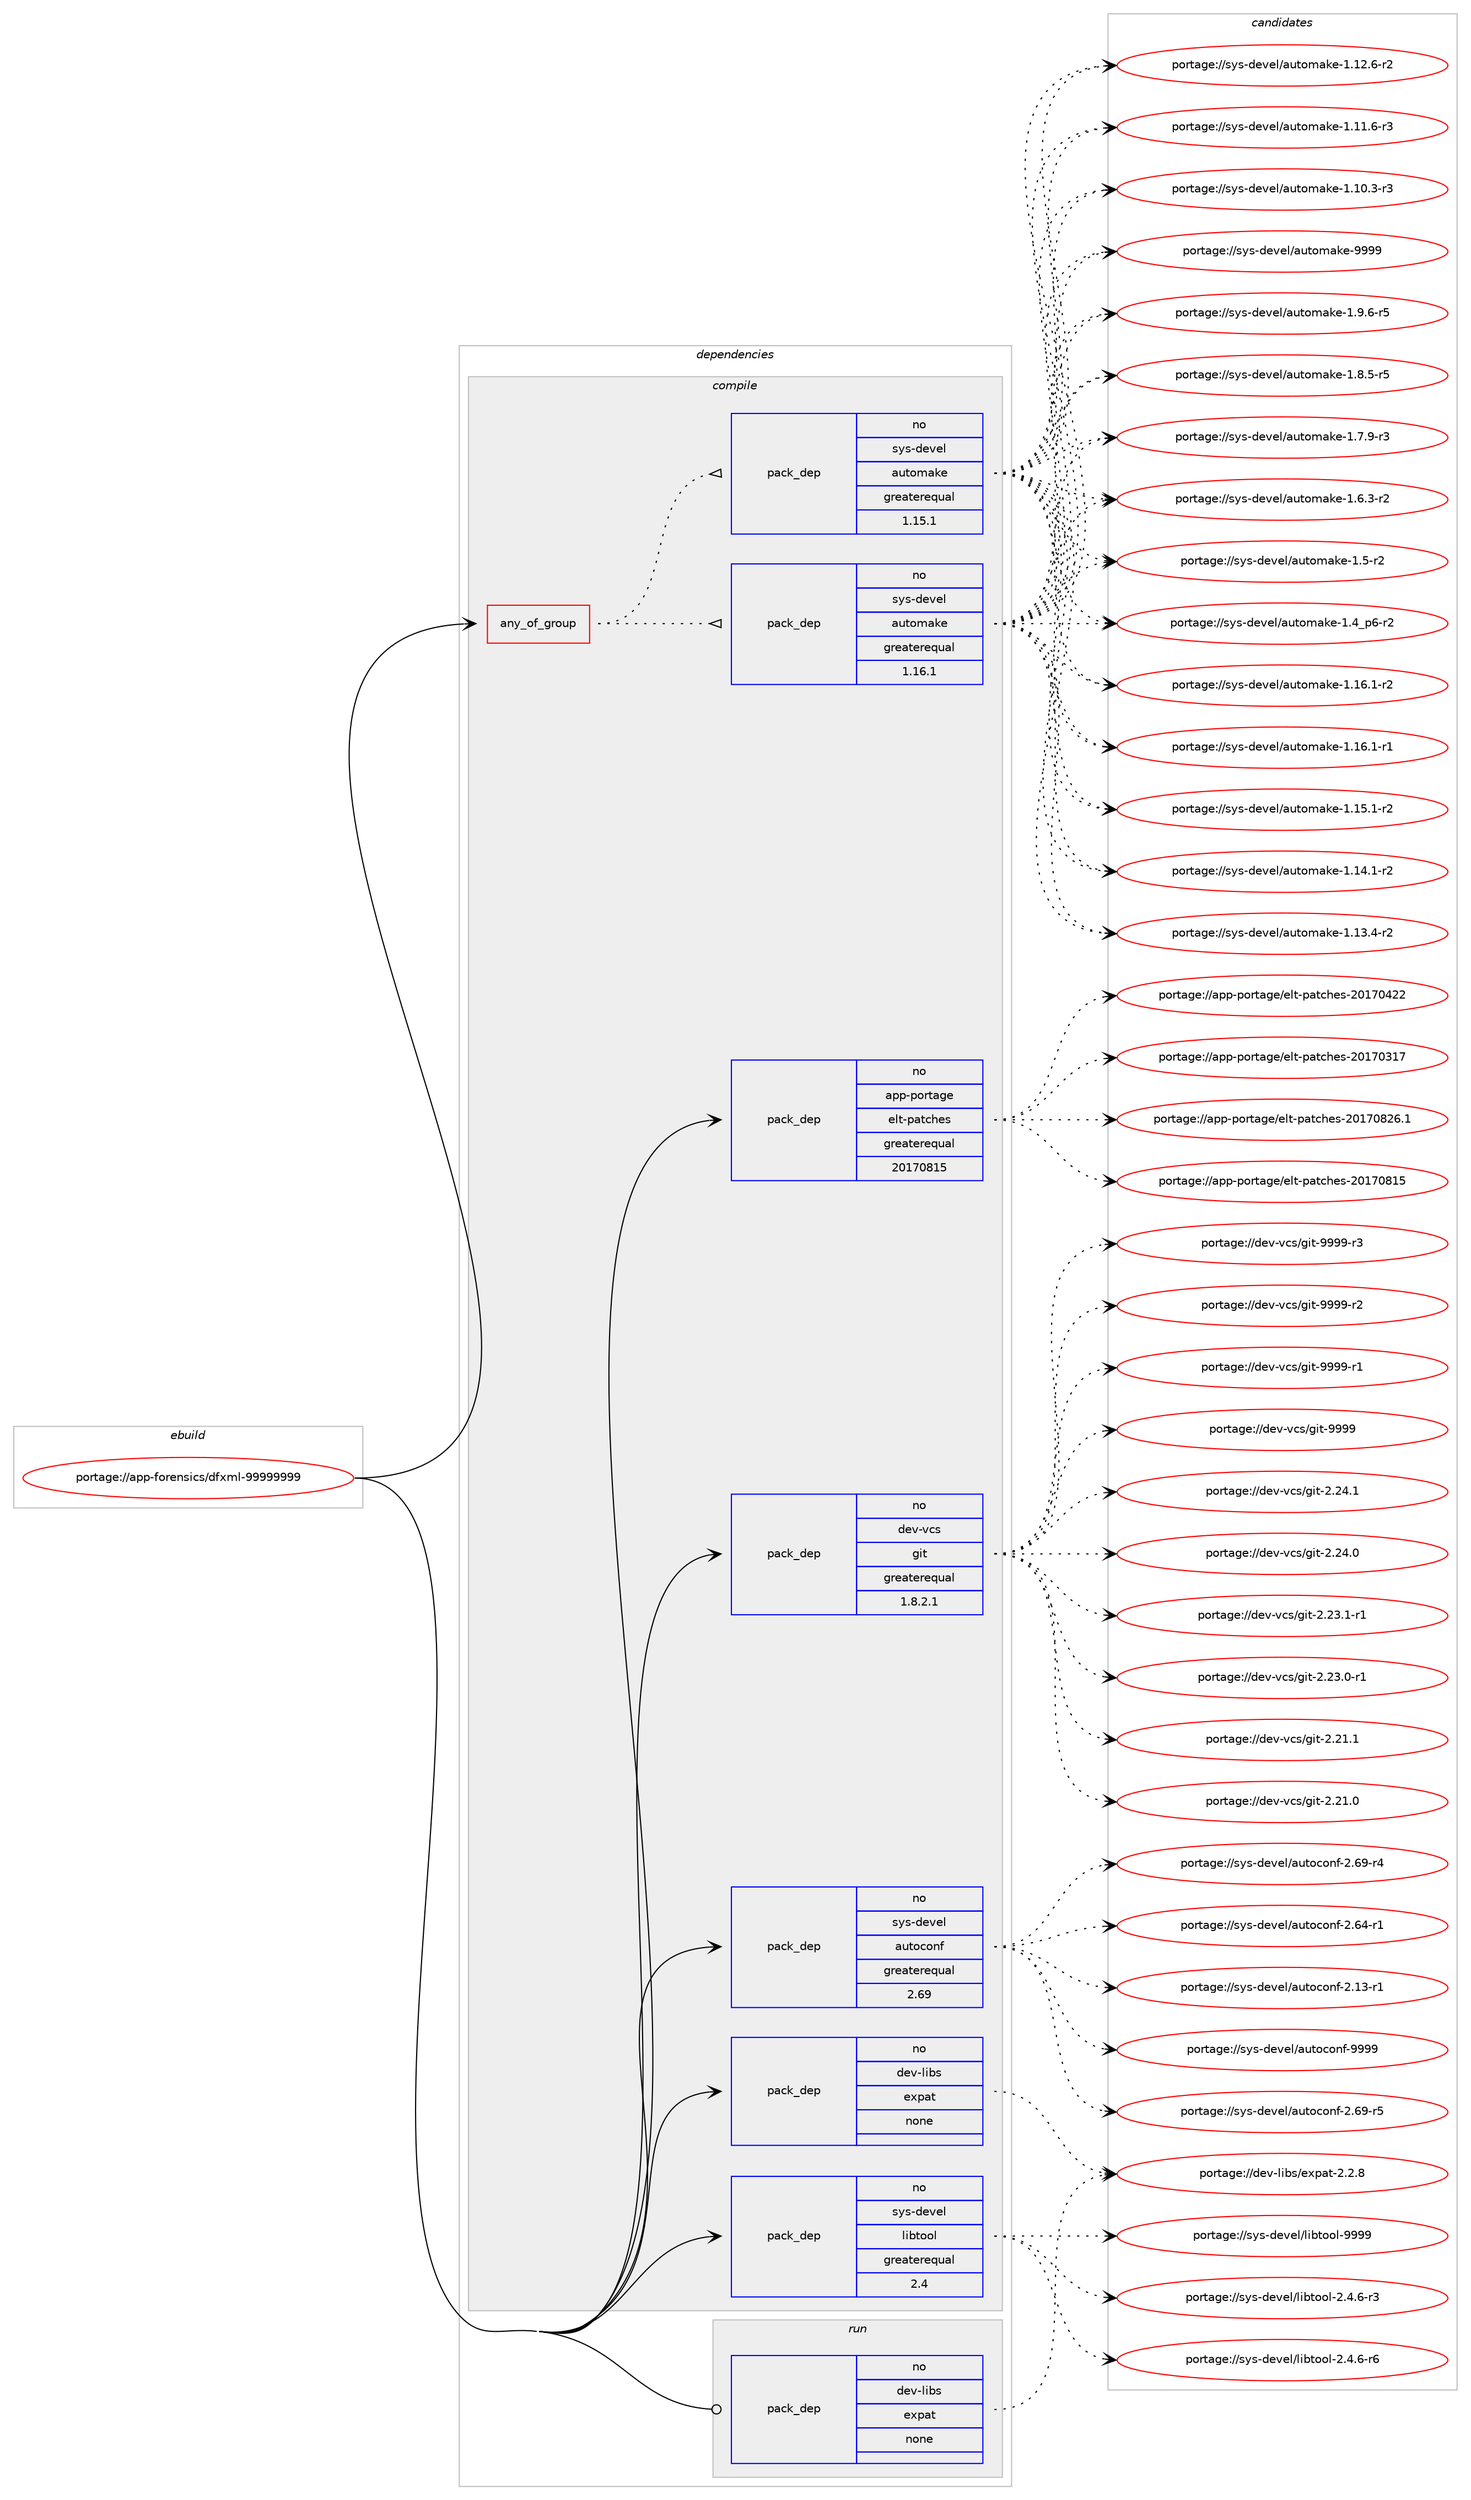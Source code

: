 digraph prolog {

# *************
# Graph options
# *************

newrank=true;
concentrate=true;
compound=true;
graph [rankdir=LR,fontname=Helvetica,fontsize=10,ranksep=1.5];#, ranksep=2.5, nodesep=0.2];
edge  [arrowhead=vee];
node  [fontname=Helvetica,fontsize=10];

# **********
# The ebuild
# **********

subgraph cluster_leftcol {
color=gray;
label=<<i>ebuild</i>>;
id [label="portage://app-forensics/dfxml-99999999", color=red, width=4, href="../app-forensics/dfxml-99999999.svg"];
}

# ****************
# The dependencies
# ****************

subgraph cluster_midcol {
color=gray;
label=<<i>dependencies</i>>;
subgraph cluster_compile {
fillcolor="#eeeeee";
style=filled;
label=<<i>compile</i>>;
subgraph any8038 {
dependency620306 [label=<<TABLE BORDER="0" CELLBORDER="1" CELLSPACING="0" CELLPADDING="4"><TR><TD CELLPADDING="10">any_of_group</TD></TR></TABLE>>, shape=none, color=red];subgraph pack466711 {
dependency620307 [label=<<TABLE BORDER="0" CELLBORDER="1" CELLSPACING="0" CELLPADDING="4" WIDTH="220"><TR><TD ROWSPAN="6" CELLPADDING="30">pack_dep</TD></TR><TR><TD WIDTH="110">no</TD></TR><TR><TD>sys-devel</TD></TR><TR><TD>automake</TD></TR><TR><TD>greaterequal</TD></TR><TR><TD>1.16.1</TD></TR></TABLE>>, shape=none, color=blue];
}
dependency620306:e -> dependency620307:w [weight=20,style="dotted",arrowhead="oinv"];
subgraph pack466712 {
dependency620308 [label=<<TABLE BORDER="0" CELLBORDER="1" CELLSPACING="0" CELLPADDING="4" WIDTH="220"><TR><TD ROWSPAN="6" CELLPADDING="30">pack_dep</TD></TR><TR><TD WIDTH="110">no</TD></TR><TR><TD>sys-devel</TD></TR><TR><TD>automake</TD></TR><TR><TD>greaterequal</TD></TR><TR><TD>1.15.1</TD></TR></TABLE>>, shape=none, color=blue];
}
dependency620306:e -> dependency620308:w [weight=20,style="dotted",arrowhead="oinv"];
}
id:e -> dependency620306:w [weight=20,style="solid",arrowhead="vee"];
subgraph pack466713 {
dependency620309 [label=<<TABLE BORDER="0" CELLBORDER="1" CELLSPACING="0" CELLPADDING="4" WIDTH="220"><TR><TD ROWSPAN="6" CELLPADDING="30">pack_dep</TD></TR><TR><TD WIDTH="110">no</TD></TR><TR><TD>app-portage</TD></TR><TR><TD>elt-patches</TD></TR><TR><TD>greaterequal</TD></TR><TR><TD>20170815</TD></TR></TABLE>>, shape=none, color=blue];
}
id:e -> dependency620309:w [weight=20,style="solid",arrowhead="vee"];
subgraph pack466714 {
dependency620310 [label=<<TABLE BORDER="0" CELLBORDER="1" CELLSPACING="0" CELLPADDING="4" WIDTH="220"><TR><TD ROWSPAN="6" CELLPADDING="30">pack_dep</TD></TR><TR><TD WIDTH="110">no</TD></TR><TR><TD>dev-libs</TD></TR><TR><TD>expat</TD></TR><TR><TD>none</TD></TR><TR><TD></TD></TR></TABLE>>, shape=none, color=blue];
}
id:e -> dependency620310:w [weight=20,style="solid",arrowhead="vee"];
subgraph pack466715 {
dependency620311 [label=<<TABLE BORDER="0" CELLBORDER="1" CELLSPACING="0" CELLPADDING="4" WIDTH="220"><TR><TD ROWSPAN="6" CELLPADDING="30">pack_dep</TD></TR><TR><TD WIDTH="110">no</TD></TR><TR><TD>dev-vcs</TD></TR><TR><TD>git</TD></TR><TR><TD>greaterequal</TD></TR><TR><TD>1.8.2.1</TD></TR></TABLE>>, shape=none, color=blue];
}
id:e -> dependency620311:w [weight=20,style="solid",arrowhead="vee"];
subgraph pack466716 {
dependency620312 [label=<<TABLE BORDER="0" CELLBORDER="1" CELLSPACING="0" CELLPADDING="4" WIDTH="220"><TR><TD ROWSPAN="6" CELLPADDING="30">pack_dep</TD></TR><TR><TD WIDTH="110">no</TD></TR><TR><TD>sys-devel</TD></TR><TR><TD>autoconf</TD></TR><TR><TD>greaterequal</TD></TR><TR><TD>2.69</TD></TR></TABLE>>, shape=none, color=blue];
}
id:e -> dependency620312:w [weight=20,style="solid",arrowhead="vee"];
subgraph pack466717 {
dependency620313 [label=<<TABLE BORDER="0" CELLBORDER="1" CELLSPACING="0" CELLPADDING="4" WIDTH="220"><TR><TD ROWSPAN="6" CELLPADDING="30">pack_dep</TD></TR><TR><TD WIDTH="110">no</TD></TR><TR><TD>sys-devel</TD></TR><TR><TD>libtool</TD></TR><TR><TD>greaterequal</TD></TR><TR><TD>2.4</TD></TR></TABLE>>, shape=none, color=blue];
}
id:e -> dependency620313:w [weight=20,style="solid",arrowhead="vee"];
}
subgraph cluster_compileandrun {
fillcolor="#eeeeee";
style=filled;
label=<<i>compile and run</i>>;
}
subgraph cluster_run {
fillcolor="#eeeeee";
style=filled;
label=<<i>run</i>>;
subgraph pack466718 {
dependency620314 [label=<<TABLE BORDER="0" CELLBORDER="1" CELLSPACING="0" CELLPADDING="4" WIDTH="220"><TR><TD ROWSPAN="6" CELLPADDING="30">pack_dep</TD></TR><TR><TD WIDTH="110">no</TD></TR><TR><TD>dev-libs</TD></TR><TR><TD>expat</TD></TR><TR><TD>none</TD></TR><TR><TD></TD></TR></TABLE>>, shape=none, color=blue];
}
id:e -> dependency620314:w [weight=20,style="solid",arrowhead="odot"];
}
}

# **************
# The candidates
# **************

subgraph cluster_choices {
rank=same;
color=gray;
label=<<i>candidates</i>>;

subgraph choice466711 {
color=black;
nodesep=1;
choice115121115451001011181011084797117116111109971071014557575757 [label="portage://sys-devel/automake-9999", color=red, width=4,href="../sys-devel/automake-9999.svg"];
choice115121115451001011181011084797117116111109971071014549465746544511453 [label="portage://sys-devel/automake-1.9.6-r5", color=red, width=4,href="../sys-devel/automake-1.9.6-r5.svg"];
choice115121115451001011181011084797117116111109971071014549465646534511453 [label="portage://sys-devel/automake-1.8.5-r5", color=red, width=4,href="../sys-devel/automake-1.8.5-r5.svg"];
choice115121115451001011181011084797117116111109971071014549465546574511451 [label="portage://sys-devel/automake-1.7.9-r3", color=red, width=4,href="../sys-devel/automake-1.7.9-r3.svg"];
choice115121115451001011181011084797117116111109971071014549465446514511450 [label="portage://sys-devel/automake-1.6.3-r2", color=red, width=4,href="../sys-devel/automake-1.6.3-r2.svg"];
choice11512111545100101118101108479711711611110997107101454946534511450 [label="portage://sys-devel/automake-1.5-r2", color=red, width=4,href="../sys-devel/automake-1.5-r2.svg"];
choice115121115451001011181011084797117116111109971071014549465295112544511450 [label="portage://sys-devel/automake-1.4_p6-r2", color=red, width=4,href="../sys-devel/automake-1.4_p6-r2.svg"];
choice11512111545100101118101108479711711611110997107101454946495446494511450 [label="portage://sys-devel/automake-1.16.1-r2", color=red, width=4,href="../sys-devel/automake-1.16.1-r2.svg"];
choice11512111545100101118101108479711711611110997107101454946495446494511449 [label="portage://sys-devel/automake-1.16.1-r1", color=red, width=4,href="../sys-devel/automake-1.16.1-r1.svg"];
choice11512111545100101118101108479711711611110997107101454946495346494511450 [label="portage://sys-devel/automake-1.15.1-r2", color=red, width=4,href="../sys-devel/automake-1.15.1-r2.svg"];
choice11512111545100101118101108479711711611110997107101454946495246494511450 [label="portage://sys-devel/automake-1.14.1-r2", color=red, width=4,href="../sys-devel/automake-1.14.1-r2.svg"];
choice11512111545100101118101108479711711611110997107101454946495146524511450 [label="portage://sys-devel/automake-1.13.4-r2", color=red, width=4,href="../sys-devel/automake-1.13.4-r2.svg"];
choice11512111545100101118101108479711711611110997107101454946495046544511450 [label="portage://sys-devel/automake-1.12.6-r2", color=red, width=4,href="../sys-devel/automake-1.12.6-r2.svg"];
choice11512111545100101118101108479711711611110997107101454946494946544511451 [label="portage://sys-devel/automake-1.11.6-r3", color=red, width=4,href="../sys-devel/automake-1.11.6-r3.svg"];
choice11512111545100101118101108479711711611110997107101454946494846514511451 [label="portage://sys-devel/automake-1.10.3-r3", color=red, width=4,href="../sys-devel/automake-1.10.3-r3.svg"];
dependency620307:e -> choice115121115451001011181011084797117116111109971071014557575757:w [style=dotted,weight="100"];
dependency620307:e -> choice115121115451001011181011084797117116111109971071014549465746544511453:w [style=dotted,weight="100"];
dependency620307:e -> choice115121115451001011181011084797117116111109971071014549465646534511453:w [style=dotted,weight="100"];
dependency620307:e -> choice115121115451001011181011084797117116111109971071014549465546574511451:w [style=dotted,weight="100"];
dependency620307:e -> choice115121115451001011181011084797117116111109971071014549465446514511450:w [style=dotted,weight="100"];
dependency620307:e -> choice11512111545100101118101108479711711611110997107101454946534511450:w [style=dotted,weight="100"];
dependency620307:e -> choice115121115451001011181011084797117116111109971071014549465295112544511450:w [style=dotted,weight="100"];
dependency620307:e -> choice11512111545100101118101108479711711611110997107101454946495446494511450:w [style=dotted,weight="100"];
dependency620307:e -> choice11512111545100101118101108479711711611110997107101454946495446494511449:w [style=dotted,weight="100"];
dependency620307:e -> choice11512111545100101118101108479711711611110997107101454946495346494511450:w [style=dotted,weight="100"];
dependency620307:e -> choice11512111545100101118101108479711711611110997107101454946495246494511450:w [style=dotted,weight="100"];
dependency620307:e -> choice11512111545100101118101108479711711611110997107101454946495146524511450:w [style=dotted,weight="100"];
dependency620307:e -> choice11512111545100101118101108479711711611110997107101454946495046544511450:w [style=dotted,weight="100"];
dependency620307:e -> choice11512111545100101118101108479711711611110997107101454946494946544511451:w [style=dotted,weight="100"];
dependency620307:e -> choice11512111545100101118101108479711711611110997107101454946494846514511451:w [style=dotted,weight="100"];
}
subgraph choice466712 {
color=black;
nodesep=1;
choice115121115451001011181011084797117116111109971071014557575757 [label="portage://sys-devel/automake-9999", color=red, width=4,href="../sys-devel/automake-9999.svg"];
choice115121115451001011181011084797117116111109971071014549465746544511453 [label="portage://sys-devel/automake-1.9.6-r5", color=red, width=4,href="../sys-devel/automake-1.9.6-r5.svg"];
choice115121115451001011181011084797117116111109971071014549465646534511453 [label="portage://sys-devel/automake-1.8.5-r5", color=red, width=4,href="../sys-devel/automake-1.8.5-r5.svg"];
choice115121115451001011181011084797117116111109971071014549465546574511451 [label="portage://sys-devel/automake-1.7.9-r3", color=red, width=4,href="../sys-devel/automake-1.7.9-r3.svg"];
choice115121115451001011181011084797117116111109971071014549465446514511450 [label="portage://sys-devel/automake-1.6.3-r2", color=red, width=4,href="../sys-devel/automake-1.6.3-r2.svg"];
choice11512111545100101118101108479711711611110997107101454946534511450 [label="portage://sys-devel/automake-1.5-r2", color=red, width=4,href="../sys-devel/automake-1.5-r2.svg"];
choice115121115451001011181011084797117116111109971071014549465295112544511450 [label="portage://sys-devel/automake-1.4_p6-r2", color=red, width=4,href="../sys-devel/automake-1.4_p6-r2.svg"];
choice11512111545100101118101108479711711611110997107101454946495446494511450 [label="portage://sys-devel/automake-1.16.1-r2", color=red, width=4,href="../sys-devel/automake-1.16.1-r2.svg"];
choice11512111545100101118101108479711711611110997107101454946495446494511449 [label="portage://sys-devel/automake-1.16.1-r1", color=red, width=4,href="../sys-devel/automake-1.16.1-r1.svg"];
choice11512111545100101118101108479711711611110997107101454946495346494511450 [label="portage://sys-devel/automake-1.15.1-r2", color=red, width=4,href="../sys-devel/automake-1.15.1-r2.svg"];
choice11512111545100101118101108479711711611110997107101454946495246494511450 [label="portage://sys-devel/automake-1.14.1-r2", color=red, width=4,href="../sys-devel/automake-1.14.1-r2.svg"];
choice11512111545100101118101108479711711611110997107101454946495146524511450 [label="portage://sys-devel/automake-1.13.4-r2", color=red, width=4,href="../sys-devel/automake-1.13.4-r2.svg"];
choice11512111545100101118101108479711711611110997107101454946495046544511450 [label="portage://sys-devel/automake-1.12.6-r2", color=red, width=4,href="../sys-devel/automake-1.12.6-r2.svg"];
choice11512111545100101118101108479711711611110997107101454946494946544511451 [label="portage://sys-devel/automake-1.11.6-r3", color=red, width=4,href="../sys-devel/automake-1.11.6-r3.svg"];
choice11512111545100101118101108479711711611110997107101454946494846514511451 [label="portage://sys-devel/automake-1.10.3-r3", color=red, width=4,href="../sys-devel/automake-1.10.3-r3.svg"];
dependency620308:e -> choice115121115451001011181011084797117116111109971071014557575757:w [style=dotted,weight="100"];
dependency620308:e -> choice115121115451001011181011084797117116111109971071014549465746544511453:w [style=dotted,weight="100"];
dependency620308:e -> choice115121115451001011181011084797117116111109971071014549465646534511453:w [style=dotted,weight="100"];
dependency620308:e -> choice115121115451001011181011084797117116111109971071014549465546574511451:w [style=dotted,weight="100"];
dependency620308:e -> choice115121115451001011181011084797117116111109971071014549465446514511450:w [style=dotted,weight="100"];
dependency620308:e -> choice11512111545100101118101108479711711611110997107101454946534511450:w [style=dotted,weight="100"];
dependency620308:e -> choice115121115451001011181011084797117116111109971071014549465295112544511450:w [style=dotted,weight="100"];
dependency620308:e -> choice11512111545100101118101108479711711611110997107101454946495446494511450:w [style=dotted,weight="100"];
dependency620308:e -> choice11512111545100101118101108479711711611110997107101454946495446494511449:w [style=dotted,weight="100"];
dependency620308:e -> choice11512111545100101118101108479711711611110997107101454946495346494511450:w [style=dotted,weight="100"];
dependency620308:e -> choice11512111545100101118101108479711711611110997107101454946495246494511450:w [style=dotted,weight="100"];
dependency620308:e -> choice11512111545100101118101108479711711611110997107101454946495146524511450:w [style=dotted,weight="100"];
dependency620308:e -> choice11512111545100101118101108479711711611110997107101454946495046544511450:w [style=dotted,weight="100"];
dependency620308:e -> choice11512111545100101118101108479711711611110997107101454946494946544511451:w [style=dotted,weight="100"];
dependency620308:e -> choice11512111545100101118101108479711711611110997107101454946494846514511451:w [style=dotted,weight="100"];
}
subgraph choice466713 {
color=black;
nodesep=1;
choice971121124511211111411697103101471011081164511297116991041011154550484955485650544649 [label="portage://app-portage/elt-patches-20170826.1", color=red, width=4,href="../app-portage/elt-patches-20170826.1.svg"];
choice97112112451121111141169710310147101108116451129711699104101115455048495548564953 [label="portage://app-portage/elt-patches-20170815", color=red, width=4,href="../app-portage/elt-patches-20170815.svg"];
choice97112112451121111141169710310147101108116451129711699104101115455048495548525050 [label="portage://app-portage/elt-patches-20170422", color=red, width=4,href="../app-portage/elt-patches-20170422.svg"];
choice97112112451121111141169710310147101108116451129711699104101115455048495548514955 [label="portage://app-portage/elt-patches-20170317", color=red, width=4,href="../app-portage/elt-patches-20170317.svg"];
dependency620309:e -> choice971121124511211111411697103101471011081164511297116991041011154550484955485650544649:w [style=dotted,weight="100"];
dependency620309:e -> choice97112112451121111141169710310147101108116451129711699104101115455048495548564953:w [style=dotted,weight="100"];
dependency620309:e -> choice97112112451121111141169710310147101108116451129711699104101115455048495548525050:w [style=dotted,weight="100"];
dependency620309:e -> choice97112112451121111141169710310147101108116451129711699104101115455048495548514955:w [style=dotted,weight="100"];
}
subgraph choice466714 {
color=black;
nodesep=1;
choice10010111845108105981154710112011297116455046504656 [label="portage://dev-libs/expat-2.2.8", color=red, width=4,href="../dev-libs/expat-2.2.8.svg"];
dependency620310:e -> choice10010111845108105981154710112011297116455046504656:w [style=dotted,weight="100"];
}
subgraph choice466715 {
color=black;
nodesep=1;
choice10010111845118991154710310511645575757574511451 [label="portage://dev-vcs/git-9999-r3", color=red, width=4,href="../dev-vcs/git-9999-r3.svg"];
choice10010111845118991154710310511645575757574511450 [label="portage://dev-vcs/git-9999-r2", color=red, width=4,href="../dev-vcs/git-9999-r2.svg"];
choice10010111845118991154710310511645575757574511449 [label="portage://dev-vcs/git-9999-r1", color=red, width=4,href="../dev-vcs/git-9999-r1.svg"];
choice1001011184511899115471031051164557575757 [label="portage://dev-vcs/git-9999", color=red, width=4,href="../dev-vcs/git-9999.svg"];
choice10010111845118991154710310511645504650524649 [label="portage://dev-vcs/git-2.24.1", color=red, width=4,href="../dev-vcs/git-2.24.1.svg"];
choice10010111845118991154710310511645504650524648 [label="portage://dev-vcs/git-2.24.0", color=red, width=4,href="../dev-vcs/git-2.24.0.svg"];
choice100101118451189911547103105116455046505146494511449 [label="portage://dev-vcs/git-2.23.1-r1", color=red, width=4,href="../dev-vcs/git-2.23.1-r1.svg"];
choice100101118451189911547103105116455046505146484511449 [label="portage://dev-vcs/git-2.23.0-r1", color=red, width=4,href="../dev-vcs/git-2.23.0-r1.svg"];
choice10010111845118991154710310511645504650494649 [label="portage://dev-vcs/git-2.21.1", color=red, width=4,href="../dev-vcs/git-2.21.1.svg"];
choice10010111845118991154710310511645504650494648 [label="portage://dev-vcs/git-2.21.0", color=red, width=4,href="../dev-vcs/git-2.21.0.svg"];
dependency620311:e -> choice10010111845118991154710310511645575757574511451:w [style=dotted,weight="100"];
dependency620311:e -> choice10010111845118991154710310511645575757574511450:w [style=dotted,weight="100"];
dependency620311:e -> choice10010111845118991154710310511645575757574511449:w [style=dotted,weight="100"];
dependency620311:e -> choice1001011184511899115471031051164557575757:w [style=dotted,weight="100"];
dependency620311:e -> choice10010111845118991154710310511645504650524649:w [style=dotted,weight="100"];
dependency620311:e -> choice10010111845118991154710310511645504650524648:w [style=dotted,weight="100"];
dependency620311:e -> choice100101118451189911547103105116455046505146494511449:w [style=dotted,weight="100"];
dependency620311:e -> choice100101118451189911547103105116455046505146484511449:w [style=dotted,weight="100"];
dependency620311:e -> choice10010111845118991154710310511645504650494649:w [style=dotted,weight="100"];
dependency620311:e -> choice10010111845118991154710310511645504650494648:w [style=dotted,weight="100"];
}
subgraph choice466716 {
color=black;
nodesep=1;
choice115121115451001011181011084797117116111991111101024557575757 [label="portage://sys-devel/autoconf-9999", color=red, width=4,href="../sys-devel/autoconf-9999.svg"];
choice1151211154510010111810110847971171161119911111010245504654574511453 [label="portage://sys-devel/autoconf-2.69-r5", color=red, width=4,href="../sys-devel/autoconf-2.69-r5.svg"];
choice1151211154510010111810110847971171161119911111010245504654574511452 [label="portage://sys-devel/autoconf-2.69-r4", color=red, width=4,href="../sys-devel/autoconf-2.69-r4.svg"];
choice1151211154510010111810110847971171161119911111010245504654524511449 [label="portage://sys-devel/autoconf-2.64-r1", color=red, width=4,href="../sys-devel/autoconf-2.64-r1.svg"];
choice1151211154510010111810110847971171161119911111010245504649514511449 [label="portage://sys-devel/autoconf-2.13-r1", color=red, width=4,href="../sys-devel/autoconf-2.13-r1.svg"];
dependency620312:e -> choice115121115451001011181011084797117116111991111101024557575757:w [style=dotted,weight="100"];
dependency620312:e -> choice1151211154510010111810110847971171161119911111010245504654574511453:w [style=dotted,weight="100"];
dependency620312:e -> choice1151211154510010111810110847971171161119911111010245504654574511452:w [style=dotted,weight="100"];
dependency620312:e -> choice1151211154510010111810110847971171161119911111010245504654524511449:w [style=dotted,weight="100"];
dependency620312:e -> choice1151211154510010111810110847971171161119911111010245504649514511449:w [style=dotted,weight="100"];
}
subgraph choice466717 {
color=black;
nodesep=1;
choice1151211154510010111810110847108105981161111111084557575757 [label="portage://sys-devel/libtool-9999", color=red, width=4,href="../sys-devel/libtool-9999.svg"];
choice1151211154510010111810110847108105981161111111084550465246544511454 [label="portage://sys-devel/libtool-2.4.6-r6", color=red, width=4,href="../sys-devel/libtool-2.4.6-r6.svg"];
choice1151211154510010111810110847108105981161111111084550465246544511451 [label="portage://sys-devel/libtool-2.4.6-r3", color=red, width=4,href="../sys-devel/libtool-2.4.6-r3.svg"];
dependency620313:e -> choice1151211154510010111810110847108105981161111111084557575757:w [style=dotted,weight="100"];
dependency620313:e -> choice1151211154510010111810110847108105981161111111084550465246544511454:w [style=dotted,weight="100"];
dependency620313:e -> choice1151211154510010111810110847108105981161111111084550465246544511451:w [style=dotted,weight="100"];
}
subgraph choice466718 {
color=black;
nodesep=1;
choice10010111845108105981154710112011297116455046504656 [label="portage://dev-libs/expat-2.2.8", color=red, width=4,href="../dev-libs/expat-2.2.8.svg"];
dependency620314:e -> choice10010111845108105981154710112011297116455046504656:w [style=dotted,weight="100"];
}
}

}
